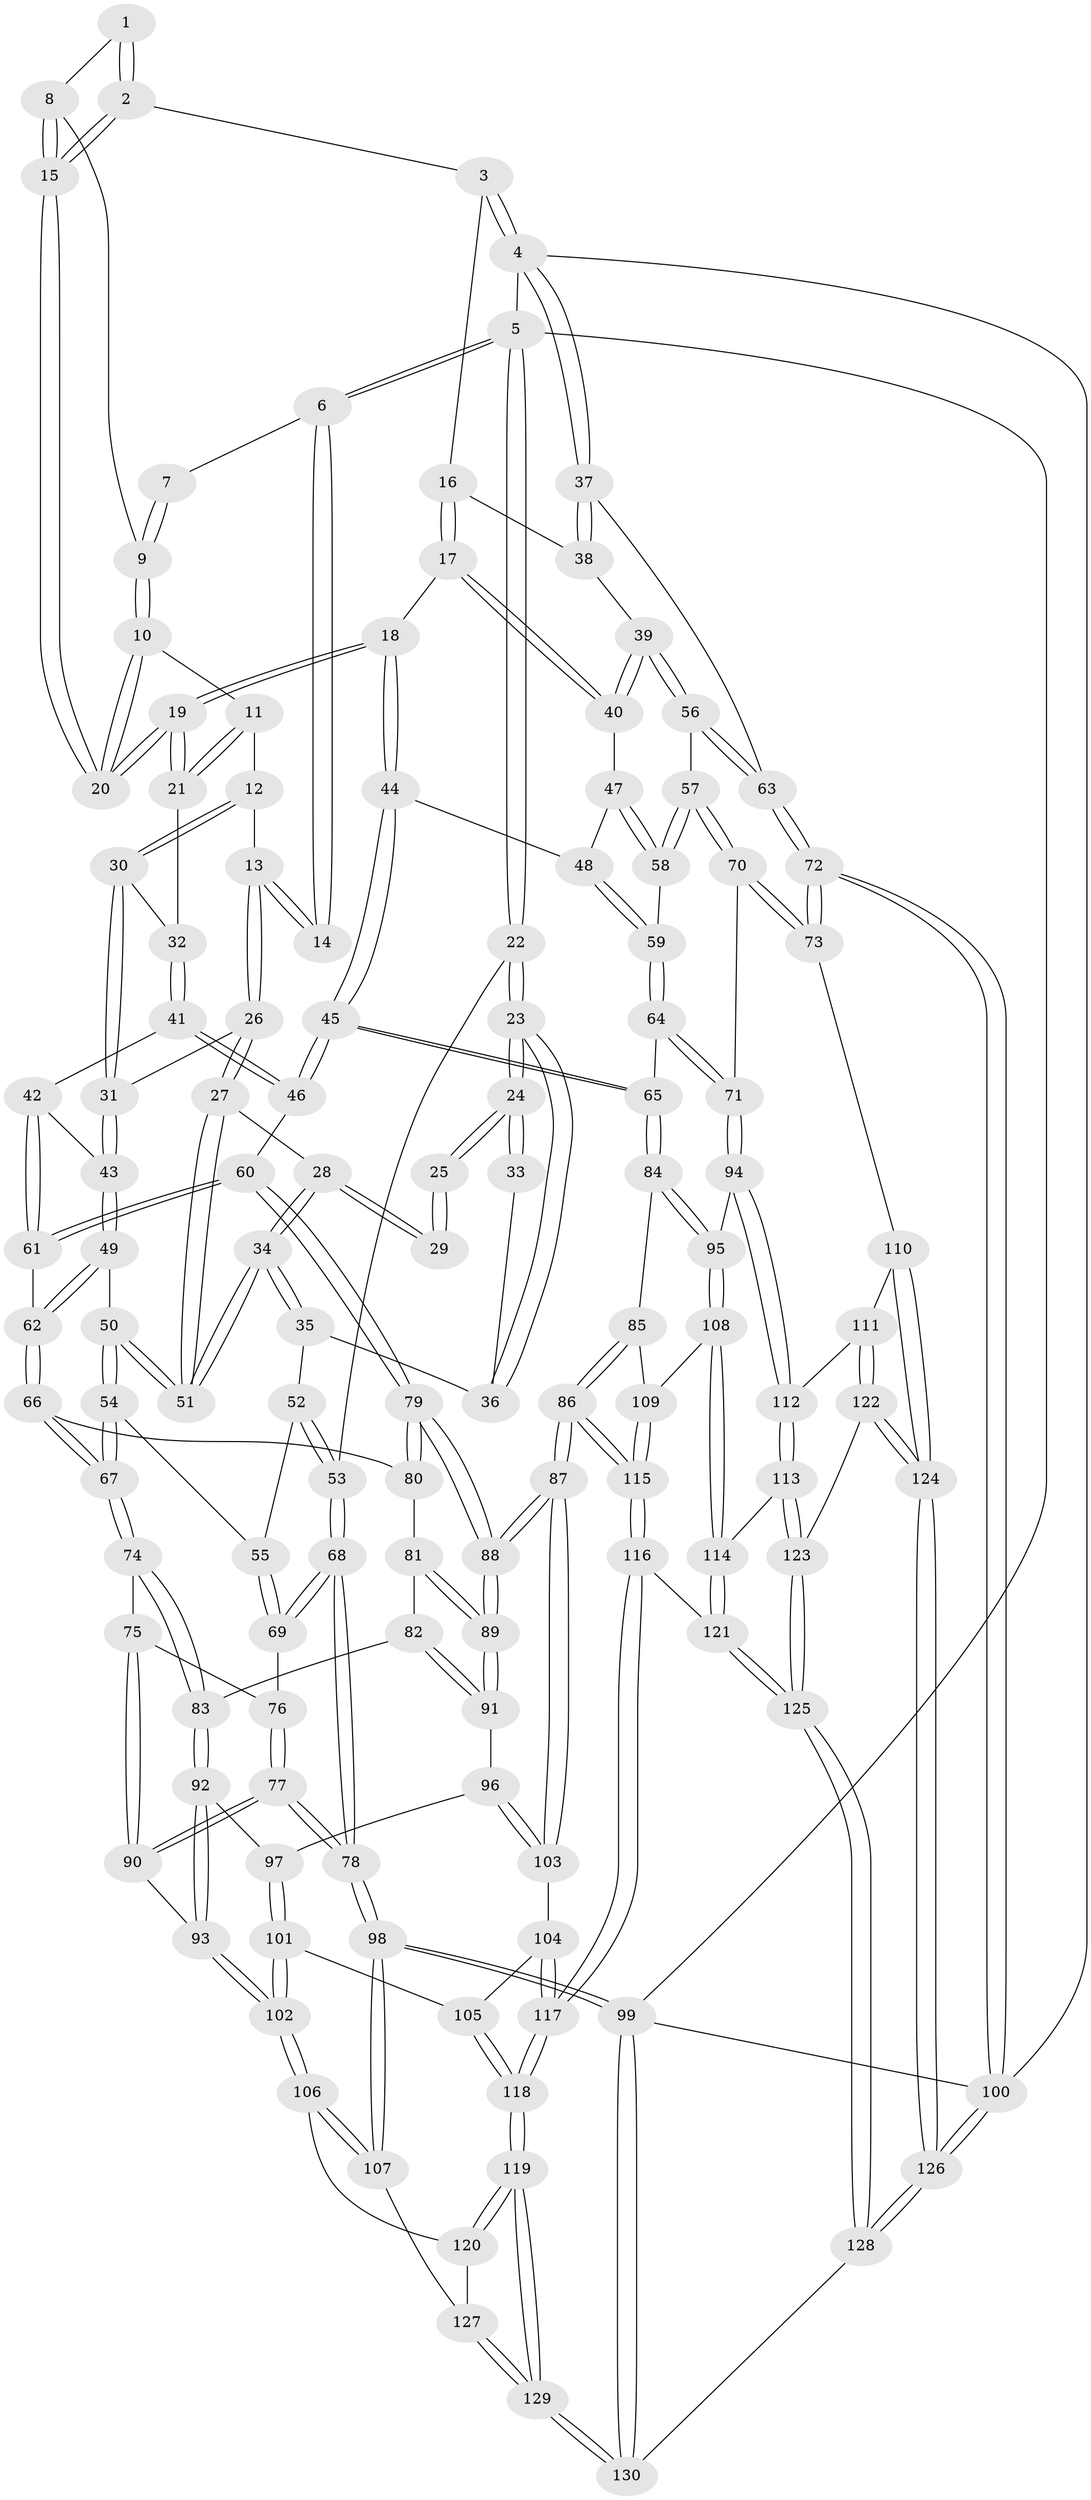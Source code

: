 // coarse degree distribution, {3: 0.21052631578947367, 5: 0.2631578947368421, 6: 0.07894736842105263, 4: 0.4473684210526316}
// Generated by graph-tools (version 1.1) at 2025/42/03/06/25 10:42:28]
// undirected, 130 vertices, 322 edges
graph export_dot {
graph [start="1"]
  node [color=gray90,style=filled];
  1 [pos="+0.4517299656474941+0"];
  2 [pos="+0.8272456682912274+0"];
  3 [pos="+0.8468463254888808+0"];
  4 [pos="+1+0"];
  5 [pos="+0+0"];
  6 [pos="+0.2542157378199517+0"];
  7 [pos="+0.36810150495235744+0"];
  8 [pos="+0.5261265710916705+0.05256966165394628"];
  9 [pos="+0.4873636089196441+0.07570549480638711"];
  10 [pos="+0.4642917994437516+0.10329659012316515"];
  11 [pos="+0.45535392014583803+0.110181078398784"];
  12 [pos="+0.37491507452007256+0.10762065511582078"];
  13 [pos="+0.2582552266142408+0.01194517528616542"];
  14 [pos="+0.24503013828679543+0"];
  15 [pos="+0.6123149673098371+0.057160579223607254"];
  16 [pos="+0.8166808099233998+0.1255295111772675"];
  17 [pos="+0.7471568885456282+0.19298687425816105"];
  18 [pos="+0.6393167867519016+0.19348203920081616"];
  19 [pos="+0.6384181280963209+0.19284844783342897"];
  20 [pos="+0.62269952068775+0.14209198114204225"];
  21 [pos="+0.5187556160929874+0.21350279444083217"];
  22 [pos="+0+0.1486972062310494"];
  23 [pos="+0+0.14926724771974914"];
  24 [pos="+0+0.13924060652743867"];
  25 [pos="+0.20837274436790934+0.02875528678800099"];
  26 [pos="+0.26595839689810064+0.2448650739252771"];
  27 [pos="+0.2340377836286351+0.268455051004313"];
  28 [pos="+0.144390736099318+0.1668364440824247"];
  29 [pos="+0.14234632829543867+0.1627281904846849"];
  30 [pos="+0.3797515771555643+0.216131398245356"];
  31 [pos="+0.35706795283893034+0.25989435836199615"];
  32 [pos="+0.5026259687422793+0.2332594392835141"];
  33 [pos="+0.12143981964482142+0.17320817044780912"];
  34 [pos="+0.1496398164093375+0.30058536354947907"];
  35 [pos="+0.08687979305367909+0.2837287466530244"];
  36 [pos="+0.07420049125240968+0.2623521168071098"];
  37 [pos="+1+0.1598692811505933"];
  38 [pos="+0.8966344509134163+0.17479916794745334"];
  39 [pos="+0.9052496935015526+0.33481840779515204"];
  40 [pos="+0.7745911069798886+0.27597596761394194"];
  41 [pos="+0.49608417213598544+0.26809909200490073"];
  42 [pos="+0.38406938511939215+0.32128627027516476"];
  43 [pos="+0.3776340467152974+0.32036320018367737"];
  44 [pos="+0.617903297728793+0.3525403070743583"];
  45 [pos="+0.5743592809014664+0.4252517153650708"];
  46 [pos="+0.5630532773204671+0.4235406685002416"];
  47 [pos="+0.7613960286348251+0.3039244747498307"];
  48 [pos="+0.7041720539452991+0.33649576981073753"];
  49 [pos="+0.3534346375785513+0.3530406028724762"];
  50 [pos="+0.20259586798118498+0.348980128619871"];
  51 [pos="+0.20021629293887222+0.33487636572242757"];
  52 [pos="+0.07031552807962385+0.31291450631286744"];
  53 [pos="+0+0.3341044205899646"];
  54 [pos="+0.18589199229980405+0.40459250312212586"];
  55 [pos="+0.06066116532299641+0.3937372466305279"];
  56 [pos="+0.9322125631231422+0.3700915510102456"];
  57 [pos="+0.8921233662920612+0.4084618862735709"];
  58 [pos="+0.7744614757486941+0.4050427292162202"];
  59 [pos="+0.7486836832821145+0.42411450515477545"];
  60 [pos="+0.5575832365303091+0.4247147824440483"];
  61 [pos="+0.5266158503473+0.4164263061108071"];
  62 [pos="+0.3541849214480952+0.4408514386366877"];
  63 [pos="+1+0.3739258941146154"];
  64 [pos="+0.7264783511665687+0.44819597081542856"];
  65 [pos="+0.6001796087715682+0.45251727625952326"];
  66 [pos="+0.34013909223345784+0.46707910072280917"];
  67 [pos="+0.20048418524652287+0.45505317268459167"];
  68 [pos="+0+0.38899925582186945"];
  69 [pos="+0+0.4240181103833738"];
  70 [pos="+0.8429884685642177+0.5924046135448487"];
  71 [pos="+0.8345240969073839+0.5951759554649774"];
  72 [pos="+1+0.6579916576975253"];
  73 [pos="+1+0.6623313061052556"];
  74 [pos="+0.1907027028703208+0.4801639279324727"];
  75 [pos="+0.12497928998904938+0.5085296082917511"];
  76 [pos="+0.027336951575139882+0.4631019934765154"];
  77 [pos="+0.04335582028148136+0.6004982704787496"];
  78 [pos="+0+0.7844488197410471"];
  79 [pos="+0.4668033120405502+0.5156838792708376"];
  80 [pos="+0.3436887703276693+0.4754797916453"];
  81 [pos="+0.34335331508776795+0.5029438438704338"];
  82 [pos="+0.31747267018567316+0.5413939995196625"];
  83 [pos="+0.20523211648230502+0.5292405764774321"];
  84 [pos="+0.6196228035827558+0.5707097403573252"];
  85 [pos="+0.6103156294558943+0.5826008625402566"];
  86 [pos="+0.4711279791124715+0.7012702941585047"];
  87 [pos="+0.4441440901337794+0.6778691020664512"];
  88 [pos="+0.4377598192590955+0.6339325277611155"];
  89 [pos="+0.39442517344815714+0.5815489834915474"];
  90 [pos="+0.06663741399113354+0.5965974798658854"];
  91 [pos="+0.30578657232257234+0.5724559524401882"];
  92 [pos="+0.20773779654241964+0.5437970894514929"];
  93 [pos="+0.10427534285257424+0.6160198340972032"];
  94 [pos="+0.7999345230747268+0.6255198804882599"];
  95 [pos="+0.7762066795604287+0.6316862007352556"];
  96 [pos="+0.29691676721491933+0.5878767486268225"];
  97 [pos="+0.21711516433145803+0.5656424968931878"];
  98 [pos="+0+0.7867163842702364"];
  99 [pos="+0+1"];
  100 [pos="+1+1"];
  101 [pos="+0.19435179576139852+0.6984108371435032"];
  102 [pos="+0.19170690231051418+0.6995218605238"];
  103 [pos="+0.3306130793558367+0.6733524371640716"];
  104 [pos="+0.2891895161885622+0.6937951295092772"];
  105 [pos="+0.21930027488038412+0.7008483511043965"];
  106 [pos="+0.15434663708507224+0.7473374292605477"];
  107 [pos="+0+0.8058820830967035"];
  108 [pos="+0.6831814867873724+0.7567934056007724"];
  109 [pos="+0.6634024954793368+0.7520206827574819"];
  110 [pos="+0.93198747475817+0.7875049084350214"];
  111 [pos="+0.8889205154112964+0.7888399572247379"];
  112 [pos="+0.8286513024743222+0.7281629017960934"];
  113 [pos="+0.7590250809050834+0.8316506117086339"];
  114 [pos="+0.6871647519896786+0.7658245384957164"];
  115 [pos="+0.48620061759760136+0.7523732799106984"];
  116 [pos="+0.46674985775895483+0.8477668900847797"];
  117 [pos="+0.34360985095603497+0.9503474355695937"];
  118 [pos="+0.3402114952062019+0.9542540057930572"];
  119 [pos="+0.32093490628968213+0.9815030520296826"];
  120 [pos="+0.19949357919205737+0.8499296602147101"];
  121 [pos="+0.609702232330918+0.9293151167670044"];
  122 [pos="+0.8336294712537431+0.847759428521753"];
  123 [pos="+0.7655493954290714+0.845589674265925"];
  124 [pos="+0.9328341207300238+0.9874714945842245"];
  125 [pos="+0.6949891537735978+1"];
  126 [pos="+1+1"];
  127 [pos="+0.05472675449009163+0.8858628954602769"];
  128 [pos="+0.7674145503734239+1"];
  129 [pos="+0.2856964114554032+1"];
  130 [pos="+0.2820326494139846+1"];
  1 -- 2;
  1 -- 2;
  1 -- 8;
  2 -- 3;
  2 -- 15;
  2 -- 15;
  3 -- 4;
  3 -- 4;
  3 -- 16;
  4 -- 5;
  4 -- 37;
  4 -- 37;
  4 -- 100;
  5 -- 6;
  5 -- 6;
  5 -- 22;
  5 -- 22;
  5 -- 99;
  6 -- 7;
  6 -- 14;
  6 -- 14;
  7 -- 9;
  7 -- 9;
  8 -- 9;
  8 -- 15;
  8 -- 15;
  9 -- 10;
  9 -- 10;
  10 -- 11;
  10 -- 20;
  10 -- 20;
  11 -- 12;
  11 -- 21;
  11 -- 21;
  12 -- 13;
  12 -- 30;
  12 -- 30;
  13 -- 14;
  13 -- 14;
  13 -- 26;
  13 -- 26;
  15 -- 20;
  15 -- 20;
  16 -- 17;
  16 -- 17;
  16 -- 38;
  17 -- 18;
  17 -- 40;
  17 -- 40;
  18 -- 19;
  18 -- 19;
  18 -- 44;
  18 -- 44;
  19 -- 20;
  19 -- 20;
  19 -- 21;
  19 -- 21;
  21 -- 32;
  22 -- 23;
  22 -- 23;
  22 -- 53;
  23 -- 24;
  23 -- 24;
  23 -- 36;
  23 -- 36;
  24 -- 25;
  24 -- 25;
  24 -- 33;
  24 -- 33;
  25 -- 29;
  25 -- 29;
  26 -- 27;
  26 -- 27;
  26 -- 31;
  27 -- 28;
  27 -- 51;
  27 -- 51;
  28 -- 29;
  28 -- 29;
  28 -- 34;
  28 -- 34;
  30 -- 31;
  30 -- 31;
  30 -- 32;
  31 -- 43;
  31 -- 43;
  32 -- 41;
  32 -- 41;
  33 -- 36;
  34 -- 35;
  34 -- 35;
  34 -- 51;
  34 -- 51;
  35 -- 36;
  35 -- 52;
  37 -- 38;
  37 -- 38;
  37 -- 63;
  38 -- 39;
  39 -- 40;
  39 -- 40;
  39 -- 56;
  39 -- 56;
  40 -- 47;
  41 -- 42;
  41 -- 46;
  41 -- 46;
  42 -- 43;
  42 -- 61;
  42 -- 61;
  43 -- 49;
  43 -- 49;
  44 -- 45;
  44 -- 45;
  44 -- 48;
  45 -- 46;
  45 -- 46;
  45 -- 65;
  45 -- 65;
  46 -- 60;
  47 -- 48;
  47 -- 58;
  47 -- 58;
  48 -- 59;
  48 -- 59;
  49 -- 50;
  49 -- 62;
  49 -- 62;
  50 -- 51;
  50 -- 51;
  50 -- 54;
  50 -- 54;
  52 -- 53;
  52 -- 53;
  52 -- 55;
  53 -- 68;
  53 -- 68;
  54 -- 55;
  54 -- 67;
  54 -- 67;
  55 -- 69;
  55 -- 69;
  56 -- 57;
  56 -- 63;
  56 -- 63;
  57 -- 58;
  57 -- 58;
  57 -- 70;
  57 -- 70;
  58 -- 59;
  59 -- 64;
  59 -- 64;
  60 -- 61;
  60 -- 61;
  60 -- 79;
  60 -- 79;
  61 -- 62;
  62 -- 66;
  62 -- 66;
  63 -- 72;
  63 -- 72;
  64 -- 65;
  64 -- 71;
  64 -- 71;
  65 -- 84;
  65 -- 84;
  66 -- 67;
  66 -- 67;
  66 -- 80;
  67 -- 74;
  67 -- 74;
  68 -- 69;
  68 -- 69;
  68 -- 78;
  68 -- 78;
  69 -- 76;
  70 -- 71;
  70 -- 73;
  70 -- 73;
  71 -- 94;
  71 -- 94;
  72 -- 73;
  72 -- 73;
  72 -- 100;
  72 -- 100;
  73 -- 110;
  74 -- 75;
  74 -- 83;
  74 -- 83;
  75 -- 76;
  75 -- 90;
  75 -- 90;
  76 -- 77;
  76 -- 77;
  77 -- 78;
  77 -- 78;
  77 -- 90;
  77 -- 90;
  78 -- 98;
  78 -- 98;
  79 -- 80;
  79 -- 80;
  79 -- 88;
  79 -- 88;
  80 -- 81;
  81 -- 82;
  81 -- 89;
  81 -- 89;
  82 -- 83;
  82 -- 91;
  82 -- 91;
  83 -- 92;
  83 -- 92;
  84 -- 85;
  84 -- 95;
  84 -- 95;
  85 -- 86;
  85 -- 86;
  85 -- 109;
  86 -- 87;
  86 -- 87;
  86 -- 115;
  86 -- 115;
  87 -- 88;
  87 -- 88;
  87 -- 103;
  87 -- 103;
  88 -- 89;
  88 -- 89;
  89 -- 91;
  89 -- 91;
  90 -- 93;
  91 -- 96;
  92 -- 93;
  92 -- 93;
  92 -- 97;
  93 -- 102;
  93 -- 102;
  94 -- 95;
  94 -- 112;
  94 -- 112;
  95 -- 108;
  95 -- 108;
  96 -- 97;
  96 -- 103;
  96 -- 103;
  97 -- 101;
  97 -- 101;
  98 -- 99;
  98 -- 99;
  98 -- 107;
  98 -- 107;
  99 -- 130;
  99 -- 130;
  99 -- 100;
  100 -- 126;
  100 -- 126;
  101 -- 102;
  101 -- 102;
  101 -- 105;
  102 -- 106;
  102 -- 106;
  103 -- 104;
  104 -- 105;
  104 -- 117;
  104 -- 117;
  105 -- 118;
  105 -- 118;
  106 -- 107;
  106 -- 107;
  106 -- 120;
  107 -- 127;
  108 -- 109;
  108 -- 114;
  108 -- 114;
  109 -- 115;
  109 -- 115;
  110 -- 111;
  110 -- 124;
  110 -- 124;
  111 -- 112;
  111 -- 122;
  111 -- 122;
  112 -- 113;
  112 -- 113;
  113 -- 114;
  113 -- 123;
  113 -- 123;
  114 -- 121;
  114 -- 121;
  115 -- 116;
  115 -- 116;
  116 -- 117;
  116 -- 117;
  116 -- 121;
  117 -- 118;
  117 -- 118;
  118 -- 119;
  118 -- 119;
  119 -- 120;
  119 -- 120;
  119 -- 129;
  119 -- 129;
  120 -- 127;
  121 -- 125;
  121 -- 125;
  122 -- 123;
  122 -- 124;
  122 -- 124;
  123 -- 125;
  123 -- 125;
  124 -- 126;
  124 -- 126;
  125 -- 128;
  125 -- 128;
  126 -- 128;
  126 -- 128;
  127 -- 129;
  127 -- 129;
  128 -- 130;
  129 -- 130;
  129 -- 130;
}
